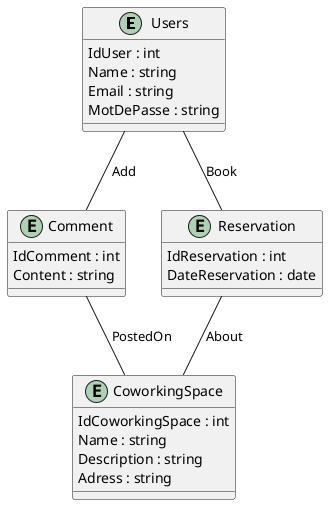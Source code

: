 @startuml

entity Users {
  IdUser : int
  Name : string
  Email : string
  MotDePasse : string
}

entity CoworkingSpace {
  IdCoworkingSpace : int
  Name : string
  Description : string
  Adress : string
}

entity Comment {
  IdComment : int
  Content : string
}

entity Reservation {
  IdReservation : int
  DateReservation : date
}

Users -- Comment : Add
Users -- Reservation : Book
Comment -- CoworkingSpace : PostedOn
Reservation -- CoworkingSpace : About

@enduml
